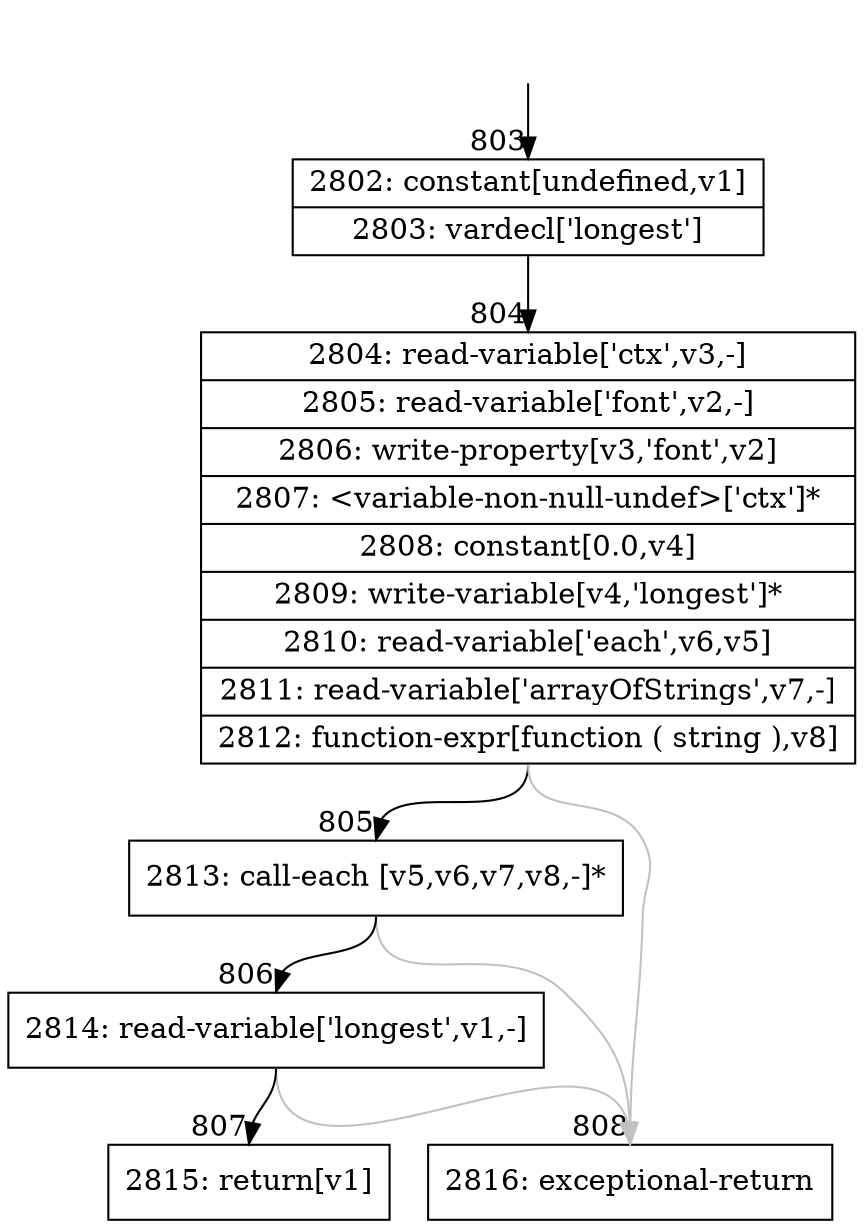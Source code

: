 digraph {
rankdir="TD"
BB_entry90[shape=none,label=""];
BB_entry90 -> BB803 [tailport=s, headport=n, headlabel="    803"]
BB803 [shape=record label="{2802: constant[undefined,v1]|2803: vardecl['longest']}" ] 
BB803 -> BB804 [tailport=s, headport=n, headlabel="      804"]
BB804 [shape=record label="{2804: read-variable['ctx',v3,-]|2805: read-variable['font',v2,-]|2806: write-property[v3,'font',v2]|2807: \<variable-non-null-undef\>['ctx']*|2808: constant[0.0,v4]|2809: write-variable[v4,'longest']*|2810: read-variable['each',v6,v5]|2811: read-variable['arrayOfStrings',v7,-]|2812: function-expr[function ( string ),v8]}" ] 
BB804 -> BB805 [tailport=s, headport=n, headlabel="      805"]
BB804 -> BB808 [tailport=s, headport=n, color=gray, headlabel="      808"]
BB805 [shape=record label="{2813: call-each [v5,v6,v7,v8,-]*}" ] 
BB805 -> BB806 [tailport=s, headport=n, headlabel="      806"]
BB805 -> BB808 [tailport=s, headport=n, color=gray]
BB806 [shape=record label="{2814: read-variable['longest',v1,-]}" ] 
BB806 -> BB807 [tailport=s, headport=n, headlabel="      807"]
BB806 -> BB808 [tailport=s, headport=n, color=gray]
BB807 [shape=record label="{2815: return[v1]}" ] 
BB808 [shape=record label="{2816: exceptional-return}" ] 
//#$~ 802
}
